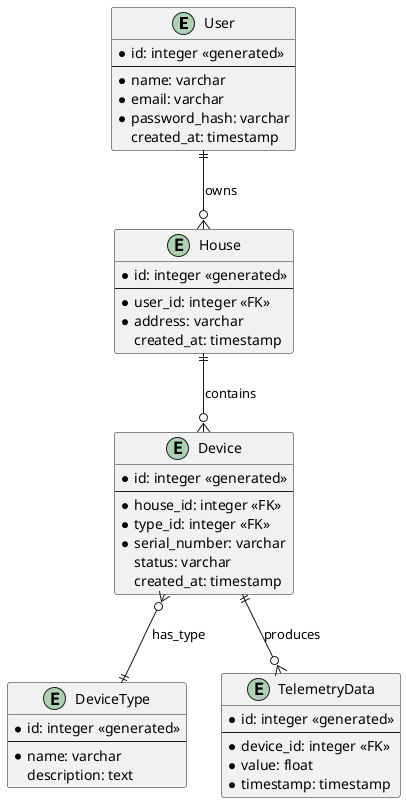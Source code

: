 @startuml
entity "User" {
  *id: integer <<generated>>
  --
  *name: varchar
  *email: varchar
  *password_hash: varchar
  created_at: timestamp
}

entity "House" {
  *id: integer <<generated>>
  --
  *user_id: integer <<FK>>
  *address: varchar
  created_at: timestamp
}

entity "DeviceType" {
  *id: integer <<generated>>
  --
  *name: varchar
  description: text
}

entity "Device" {
  *id: integer <<generated>>
  --
  *house_id: integer <<FK>>
  *type_id: integer <<FK>>
  *serial_number: varchar
  status: varchar
  created_at: timestamp
}

entity "TelemetryData" {
  *id: integer <<generated>>
  --
  *device_id: integer <<FK>>
  *value: float
  *timestamp: timestamp
}

User ||--o{ House : "owns"
House ||--o{ Device : "contains"
Device }o--|| DeviceType : "has_type"
Device ||--o{ TelemetryData : "produces"
@enduml